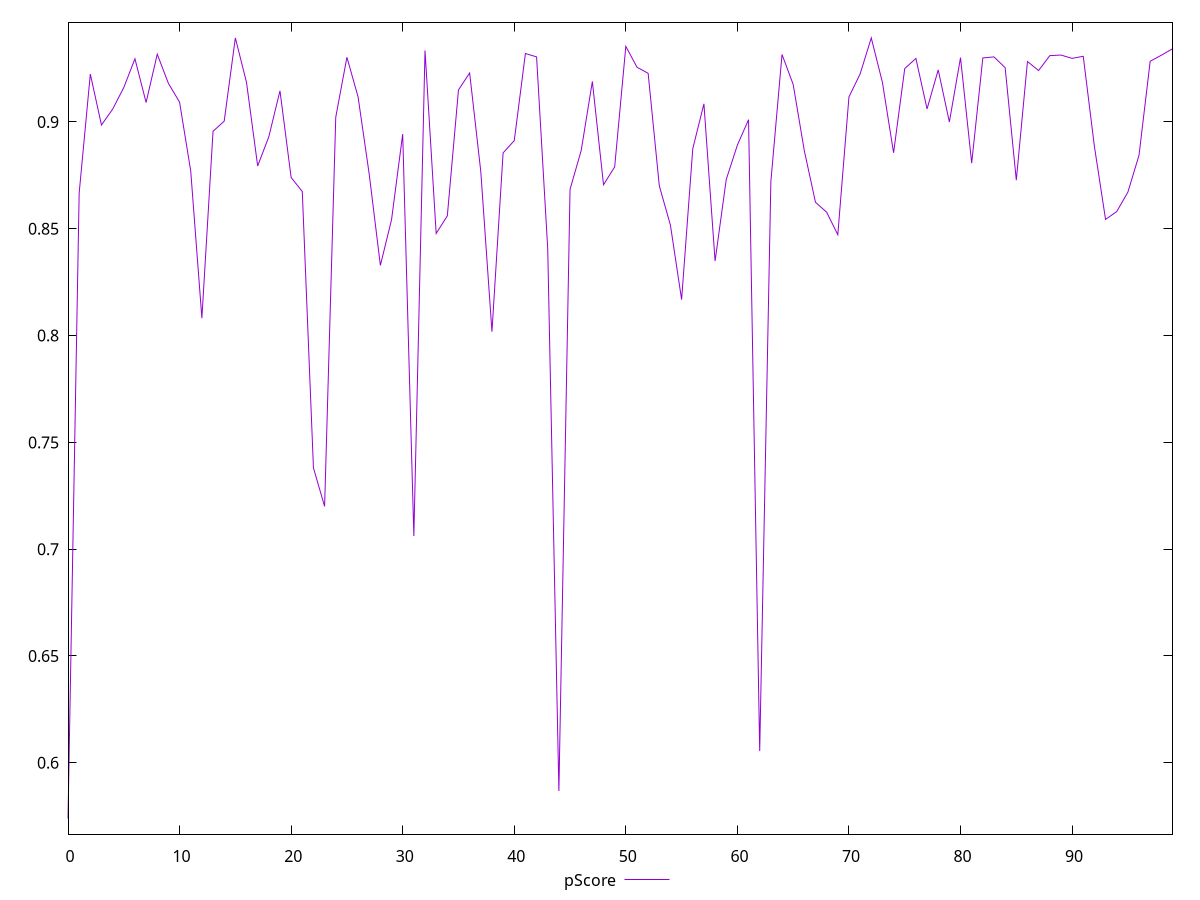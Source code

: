 reset

$pScore <<EOF
0 0.573914508600607
1 0.8666675799416417
2 0.9224337480743727
3 0.8985796981275143
4 0.9059998770289877
5 0.9161159087098902
6 0.9295933508420173
7 0.9091294735392407
8 0.9317458226014108
9 0.9180733879882399
10 0.9093048906645613
11 0.877062760904433
12 0.8081379569204618
13 0.8956463595188426
14 0.9003839873443775
15 0.9393541590817706
16 0.9185547523966072
17 0.8794125095536744
18 0.8930962852526729
19 0.9145985298577699
20 0.8740086650030472
21 0.8674635776892026
22 0.7380501771584546
23 0.7200427834174589
24 0.9022346671065786
25 0.930312765328276
26 0.9117490342111092
27 0.875527531956698
28 0.8328750000418237
29 0.8542494951267544
30 0.8943374223793052
31 0.7061564718048252
32 0.9334655004799639
33 0.8478106996581302
34 0.8560344299256935
35 0.9150149194995393
36 0.9229486695945062
37 0.8768069043319762
38 0.801819631899148
39 0.8855358557788162
40 0.8912784153646397
41 0.9320508782728576
42 0.9304773294284643
43 0.8405974130574503
44 0.5867958375384317
45 0.8684937164951853
46 0.8866370988467287
47 0.9189744983279943
48 0.8706111616591404
49 0.8789711856636644
50 0.9354102908886743
51 0.9256333988765906
52 0.9227893007587158
53 0.8701553448626741
54 0.8516427296672485
55 0.816850026013527
56 0.8874845223577219
57 0.908510860138613
58 0.8349031564216488
59 0.8730842741736198
60 0.8891973371738606
61 0.9010746129745639
62 0.6054897978277441
63 0.8720585507482326
64 0.9316069104886375
65 0.9175775513220548
66 0.8865123732474763
67 0.8623982541089762
68 0.857757143719887
69 0.8472310538882741
70 0.9117277673822886
71 0.9224899006621532
72 0.9393611511567797
73 0.9185104086761132
74 0.8855757584805293
75 0.925017946268197
76 0.9297400157677205
77 0.9061150167881195
78 0.9243912292657233
79 0.9000030640141381
80 0.9301161483445484
81 0.8807363826468245
82 0.9299887148839339
83 0.9304724444776212
84 0.9254195293348279
85 0.8727480771409065
86 0.9282989332726093
87 0.924085784147373
88 0.9310580229991451
89 0.9313430242290122
90 0.9297817721935876
91 0.9307595202776408
92 0.8885769582887895
93 0.8543906295321629
94 0.858063001986294
95 0.8671486482529898
96 0.8844317892534864
97 0.9284313557126637
98 0.9312589090163294
99 0.9342692329713276
EOF

set key outside below
set xrange [0:99]
set yrange [0.5666055757494836:0.9466700840079031]
set trange [0.5666055757494836:0.9466700840079031]
set terminal svg size 640, 500 enhanced background rgb 'white'
set output "report_00013_2021-02-09T12-04-24.940Z/first-meaningful-paint/samples/pages+cached+noadtech/pScore/values.svg"

plot $pScore title "pScore" with line

reset
